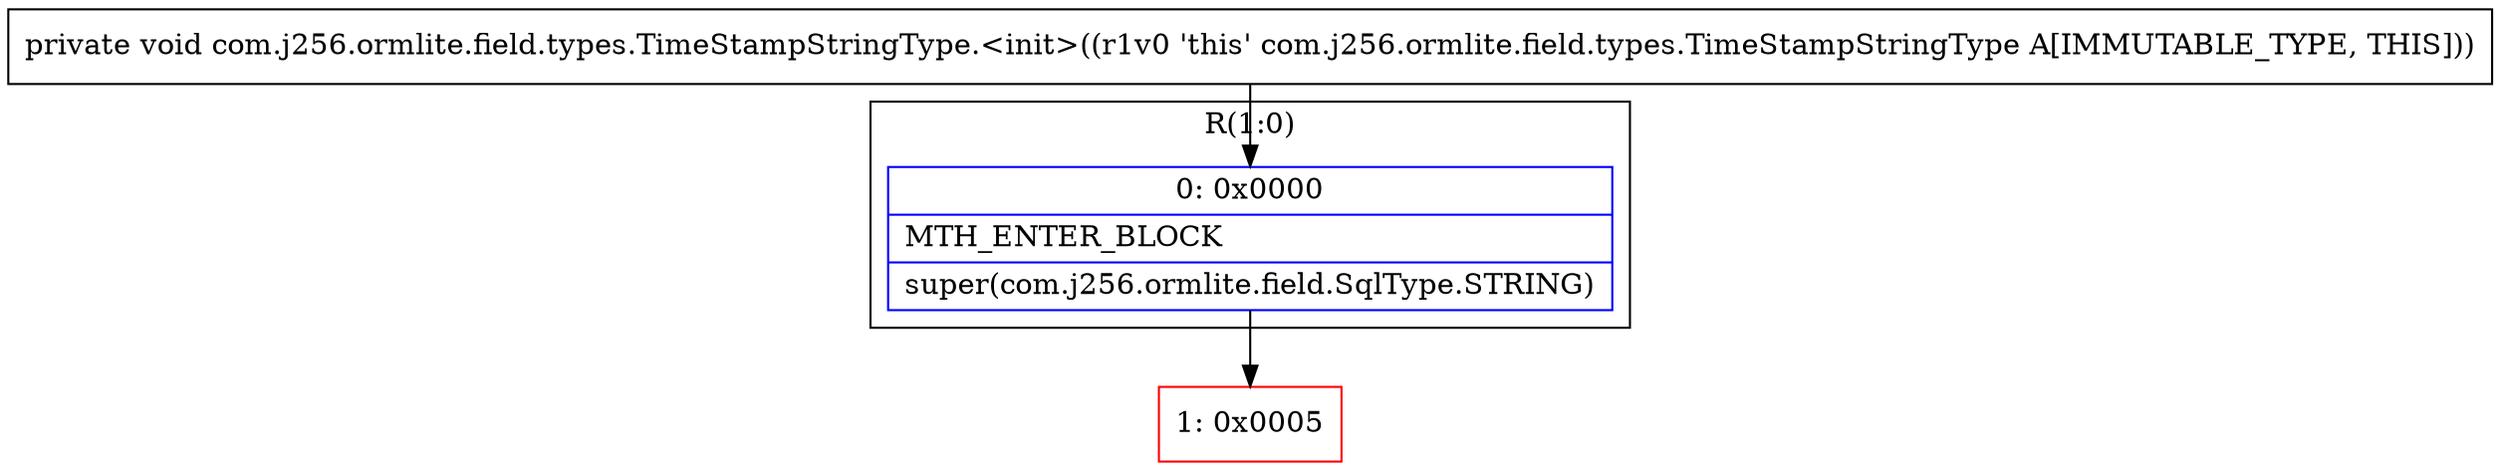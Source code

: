 digraph "CFG forcom.j256.ormlite.field.types.TimeStampStringType.\<init\>()V" {
subgraph cluster_Region_599204069 {
label = "R(1:0)";
node [shape=record,color=blue];
Node_0 [shape=record,label="{0\:\ 0x0000|MTH_ENTER_BLOCK\l|super(com.j256.ormlite.field.SqlType.STRING)\l}"];
}
Node_1 [shape=record,color=red,label="{1\:\ 0x0005}"];
MethodNode[shape=record,label="{private void com.j256.ormlite.field.types.TimeStampStringType.\<init\>((r1v0 'this' com.j256.ormlite.field.types.TimeStampStringType A[IMMUTABLE_TYPE, THIS])) }"];
MethodNode -> Node_0;
Node_0 -> Node_1;
}

